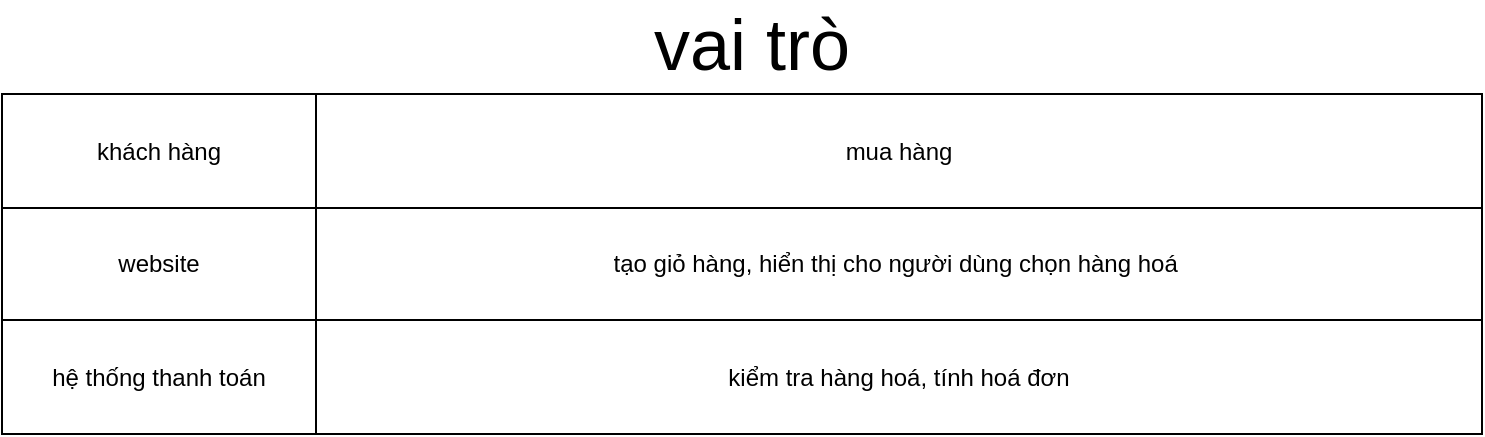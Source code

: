 <mxfile version="28.2.8">
  <diagram name="Page-1" id="3r4bpIVTy0tTFAENcKrn">
    <mxGraphModel dx="983" dy="580" grid="1" gridSize="10" guides="1" tooltips="1" connect="1" arrows="1" fold="1" page="0" pageScale="1" pageWidth="850" pageHeight="1100" math="0" shadow="0">
      <root>
        <mxCell id="0" />
        <mxCell id="1" parent="0" />
        <mxCell id="JNBMvLlSeorltw1sGIW5-1" value="" style="shape=table;startSize=0;container=1;collapsible=0;childLayout=tableLayout;" vertex="1" parent="1">
          <mxGeometry x="60" y="320" width="740" height="170" as="geometry" />
        </mxCell>
        <mxCell id="JNBMvLlSeorltw1sGIW5-2" value="" style="shape=tableRow;horizontal=0;startSize=0;swimlaneHead=0;swimlaneBody=0;strokeColor=inherit;top=0;left=0;bottom=0;right=0;collapsible=0;dropTarget=0;fillColor=none;points=[[0,0.5],[1,0.5]];portConstraint=eastwest;" vertex="1" parent="JNBMvLlSeorltw1sGIW5-1">
          <mxGeometry width="740" height="57" as="geometry" />
        </mxCell>
        <mxCell id="JNBMvLlSeorltw1sGIW5-3" value="khách hàng" style="shape=partialRectangle;html=1;whiteSpace=wrap;connectable=0;strokeColor=inherit;overflow=hidden;fillColor=none;top=0;left=0;bottom=0;right=0;pointerEvents=1;" vertex="1" parent="JNBMvLlSeorltw1sGIW5-2">
          <mxGeometry width="157" height="57" as="geometry">
            <mxRectangle width="157" height="57" as="alternateBounds" />
          </mxGeometry>
        </mxCell>
        <mxCell id="JNBMvLlSeorltw1sGIW5-4" value="mua hàng" style="shape=partialRectangle;html=1;whiteSpace=wrap;connectable=0;strokeColor=inherit;overflow=hidden;fillColor=none;top=0;left=0;bottom=0;right=0;pointerEvents=1;" vertex="1" parent="JNBMvLlSeorltw1sGIW5-2">
          <mxGeometry x="157" width="583" height="57" as="geometry">
            <mxRectangle width="583" height="57" as="alternateBounds" />
          </mxGeometry>
        </mxCell>
        <mxCell id="JNBMvLlSeorltw1sGIW5-5" value="" style="shape=tableRow;horizontal=0;startSize=0;swimlaneHead=0;swimlaneBody=0;strokeColor=inherit;top=0;left=0;bottom=0;right=0;collapsible=0;dropTarget=0;fillColor=none;points=[[0,0.5],[1,0.5]];portConstraint=eastwest;" vertex="1" parent="JNBMvLlSeorltw1sGIW5-1">
          <mxGeometry y="57" width="740" height="56" as="geometry" />
        </mxCell>
        <mxCell id="JNBMvLlSeorltw1sGIW5-6" value="website" style="shape=partialRectangle;html=1;whiteSpace=wrap;connectable=0;strokeColor=inherit;overflow=hidden;fillColor=none;top=0;left=0;bottom=0;right=0;pointerEvents=1;" vertex="1" parent="JNBMvLlSeorltw1sGIW5-5">
          <mxGeometry width="157" height="56" as="geometry">
            <mxRectangle width="157" height="56" as="alternateBounds" />
          </mxGeometry>
        </mxCell>
        <mxCell id="JNBMvLlSeorltw1sGIW5-7" value="tạo giỏ hàng, hiển thị cho người dùng chọn hàng hoá&amp;nbsp;" style="shape=partialRectangle;html=1;whiteSpace=wrap;connectable=0;strokeColor=inherit;overflow=hidden;fillColor=none;top=0;left=0;bottom=0;right=0;pointerEvents=1;" vertex="1" parent="JNBMvLlSeorltw1sGIW5-5">
          <mxGeometry x="157" width="583" height="56" as="geometry">
            <mxRectangle width="583" height="56" as="alternateBounds" />
          </mxGeometry>
        </mxCell>
        <mxCell id="JNBMvLlSeorltw1sGIW5-8" value="" style="shape=tableRow;horizontal=0;startSize=0;swimlaneHead=0;swimlaneBody=0;strokeColor=inherit;top=0;left=0;bottom=0;right=0;collapsible=0;dropTarget=0;fillColor=none;points=[[0,0.5],[1,0.5]];portConstraint=eastwest;" vertex="1" parent="JNBMvLlSeorltw1sGIW5-1">
          <mxGeometry y="113" width="740" height="57" as="geometry" />
        </mxCell>
        <mxCell id="JNBMvLlSeorltw1sGIW5-9" value="hệ thống thanh toán" style="shape=partialRectangle;html=1;whiteSpace=wrap;connectable=0;strokeColor=inherit;overflow=hidden;fillColor=none;top=0;left=0;bottom=0;right=0;pointerEvents=1;" vertex="1" parent="JNBMvLlSeorltw1sGIW5-8">
          <mxGeometry width="157" height="57" as="geometry">
            <mxRectangle width="157" height="57" as="alternateBounds" />
          </mxGeometry>
        </mxCell>
        <mxCell id="JNBMvLlSeorltw1sGIW5-10" value="kiểm tra hàng hoá, tính hoá đơn" style="shape=partialRectangle;html=1;whiteSpace=wrap;connectable=0;strokeColor=inherit;overflow=hidden;fillColor=none;top=0;left=0;bottom=0;right=0;pointerEvents=1;" vertex="1" parent="JNBMvLlSeorltw1sGIW5-8">
          <mxGeometry x="157" width="583" height="57" as="geometry">
            <mxRectangle width="583" height="57" as="alternateBounds" />
          </mxGeometry>
        </mxCell>
        <mxCell id="JNBMvLlSeorltw1sGIW5-11" value="&lt;font style=&quot;font-size: 36px;&quot;&gt;vai trò&lt;/font&gt;" style="text;html=1;whiteSpace=wrap;strokeColor=none;fillColor=none;align=center;verticalAlign=middle;rounded=0;" vertex="1" parent="1">
          <mxGeometry x="380" y="280" width="110" height="30" as="geometry" />
        </mxCell>
      </root>
    </mxGraphModel>
  </diagram>
</mxfile>
